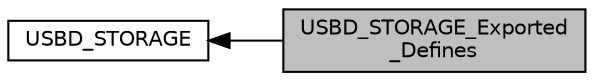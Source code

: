 digraph "USBD_STORAGE_Exported_Defines"
{
  edge [fontname="Helvetica",fontsize="10",labelfontname="Helvetica",labelfontsize="10"];
  node [fontname="Helvetica",fontsize="10",shape=record];
  rankdir=LR;
  Node0 [label="USBD_STORAGE_Exported\l_Defines",height=0.2,width=0.4,color="black", fillcolor="grey75", style="filled", fontcolor="black"];
  Node1 [label="USBD_STORAGE",height=0.2,width=0.4,color="black", fillcolor="white", style="filled",URL="$group___u_s_b_d___s_t_o_r_a_g_e.html",tooltip="header file for the usbd_msc_storage.c file "];
  Node1->Node0 [shape=plaintext, dir="back", style="solid"];
}
